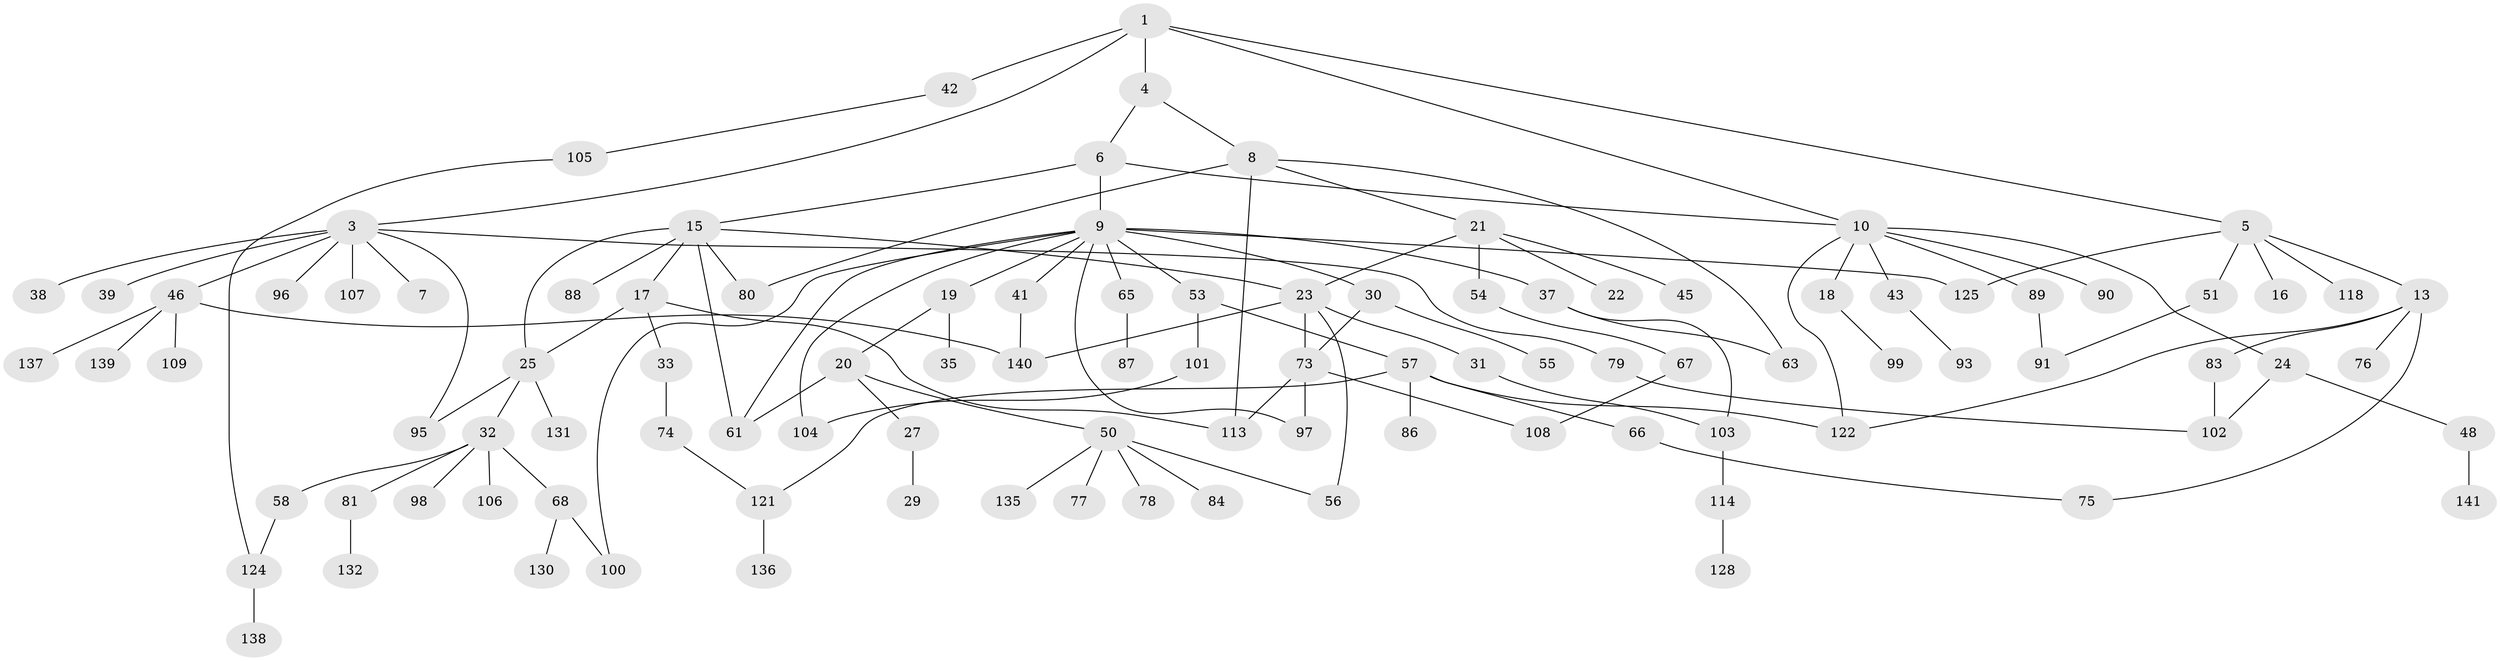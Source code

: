 // original degree distribution, {3: 0.1917808219178082, 5: 0.0547945205479452, 9: 0.00684931506849315, 4: 0.06164383561643835, 1: 0.3424657534246575, 6: 0.03424657534246575, 2: 0.2945205479452055, 8: 0.00684931506849315, 7: 0.00684931506849315}
// Generated by graph-tools (version 1.1) at 2025/17/03/04/25 18:17:08]
// undirected, 102 vertices, 129 edges
graph export_dot {
graph [start="1"]
  node [color=gray90,style=filled];
  1 [super="+2"];
  3;
  4;
  5 [super="+40"];
  6;
  7;
  8 [super="+11+64"];
  9 [super="+12"];
  10 [super="+14+26+62"];
  13 [super="+28"];
  15 [super="+36+34"];
  16;
  17;
  18;
  19;
  20 [super="+69+44"];
  21;
  22;
  23 [super="+142+70"];
  24;
  25;
  27;
  29;
  30 [super="+85"];
  31;
  32;
  33;
  35;
  37;
  38;
  39;
  41;
  42 [super="+82"];
  43;
  45;
  46 [super="+94+47"];
  48;
  50 [super="+60"];
  51;
  53;
  54;
  55;
  56;
  57 [super="+126"];
  58;
  61;
  63 [super="+71"];
  65;
  66 [super="+134"];
  67;
  68;
  73;
  74;
  75;
  76;
  77;
  78;
  79 [super="+92"];
  80;
  81;
  83 [super="+133+127"];
  84;
  86;
  87 [super="+143+144"];
  88;
  89;
  90;
  91;
  93;
  95;
  96;
  97;
  98;
  99;
  100;
  101;
  102 [super="+111"];
  103;
  104;
  105;
  106 [super="+110"];
  107;
  108;
  109;
  113 [super="+115+119"];
  114;
  118;
  121;
  122 [super="+129"];
  124;
  125;
  128;
  130;
  131;
  132;
  135;
  136;
  137;
  138;
  139;
  140 [super="+146"];
  141;
  1 -- 3;
  1 -- 5;
  1 -- 10;
  1 -- 4;
  1 -- 42;
  3 -- 7;
  3 -- 38;
  3 -- 39;
  3 -- 46;
  3 -- 79;
  3 -- 96;
  3 -- 107;
  3 -- 95;
  4 -- 6;
  4 -- 8;
  5 -- 13;
  5 -- 16;
  5 -- 125;
  5 -- 51;
  5 -- 118;
  6 -- 9 [weight=2];
  6 -- 15;
  6 -- 10;
  8 -- 21;
  8 -- 113;
  8 -- 80;
  8 -- 63;
  9 -- 30;
  9 -- 65;
  9 -- 97;
  9 -- 100;
  9 -- 37;
  9 -- 104;
  9 -- 41;
  9 -- 19;
  9 -- 53;
  9 -- 125;
  9 -- 61;
  10 -- 18;
  10 -- 89;
  10 -- 122;
  10 -- 24;
  10 -- 43;
  10 -- 90;
  13 -- 75;
  13 -- 122;
  13 -- 83;
  13 -- 76;
  15 -- 17;
  15 -- 88;
  15 -- 25;
  15 -- 23;
  15 -- 61;
  15 -- 80;
  17 -- 25;
  17 -- 33;
  17 -- 113;
  18 -- 99;
  19 -- 20;
  19 -- 35;
  20 -- 27 [weight=2];
  20 -- 50;
  20 -- 61;
  21 -- 22;
  21 -- 23;
  21 -- 45;
  21 -- 54;
  23 -- 31;
  23 -- 56;
  23 -- 73;
  23 -- 140;
  24 -- 48;
  24 -- 102;
  25 -- 32;
  25 -- 95;
  25 -- 131;
  27 -- 29;
  30 -- 55;
  30 -- 73;
  31 -- 103;
  32 -- 58;
  32 -- 68;
  32 -- 81;
  32 -- 98;
  32 -- 106;
  33 -- 74;
  37 -- 63;
  37 -- 103;
  41 -- 140;
  42 -- 105;
  43 -- 93;
  46 -- 137;
  46 -- 139;
  46 -- 109;
  46 -- 140;
  48 -- 141;
  50 -- 78;
  50 -- 84;
  50 -- 135;
  50 -- 56;
  50 -- 77;
  51 -- 91;
  53 -- 57;
  53 -- 101;
  54 -- 67;
  57 -- 66;
  57 -- 86;
  57 -- 121;
  57 -- 122;
  58 -- 124;
  65 -- 87;
  66 -- 75;
  67 -- 108;
  68 -- 130;
  68 -- 100;
  73 -- 97;
  73 -- 108;
  73 -- 113;
  74 -- 121;
  79 -- 102;
  81 -- 132;
  83 -- 102;
  89 -- 91;
  101 -- 104;
  103 -- 114;
  105 -- 124;
  114 -- 128;
  121 -- 136;
  124 -- 138;
}
